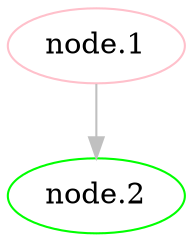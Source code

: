digraph Perl
{
graph [ rankdir="TB" ]
node [ shape="oval" ]
edge [ color="grey" ]
"node.1" [ color="pink" ]
"node.2" [ color="green" ]
"node.1" -> "node.2" [ label="" ]
}
